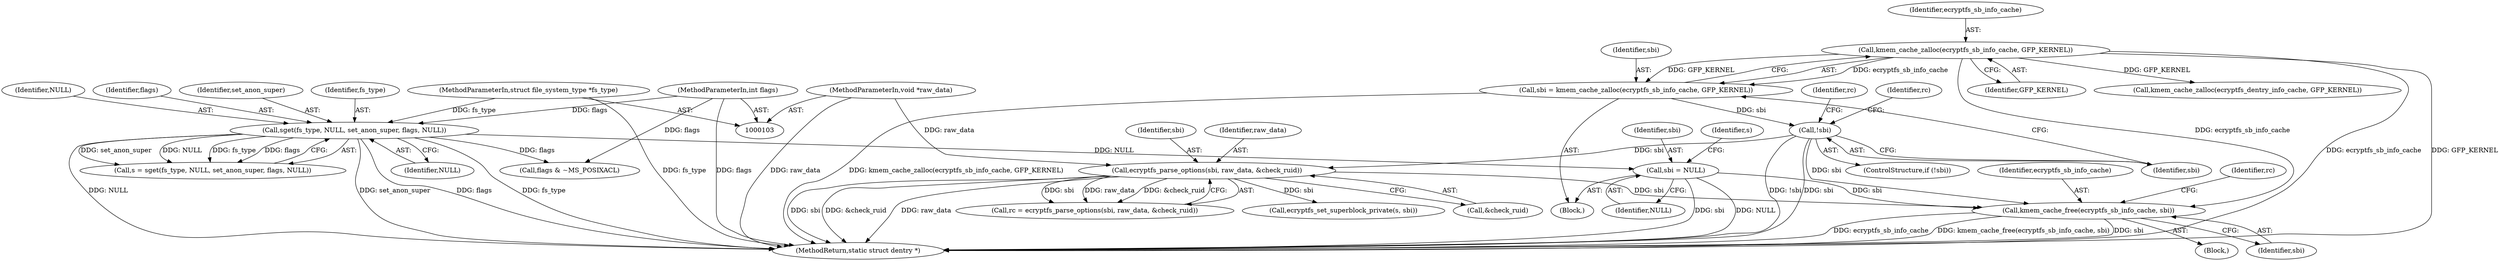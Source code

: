 digraph "0_linux_69c433ed2ecd2d3264efd7afec4439524b319121@API" {
"1000424" [label="(Call,kmem_cache_free(ecryptfs_sb_info_cache, sbi))"];
"1000122" [label="(Call,kmem_cache_zalloc(ecryptfs_sb_info_cache, GFP_KERNEL))"];
"1000188" [label="(Call,sbi = NULL)"];
"1000150" [label="(Call,sget(fs_type, NULL, set_anon_super, flags, NULL))"];
"1000104" [label="(MethodParameterIn,struct file_system_type *fs_type)"];
"1000105" [label="(MethodParameterIn,int flags)"];
"1000126" [label="(Call,!sbi)"];
"1000120" [label="(Call,sbi = kmem_cache_zalloc(ecryptfs_sb_info_cache, GFP_KERNEL))"];
"1000136" [label="(Call,ecryptfs_parse_options(sbi, raw_data, &check_ruid))"];
"1000107" [label="(MethodParameterIn,void *raw_data)"];
"1000108" [label="(Block,)"];
"1000189" [label="(Identifier,sbi)"];
"1000130" [label="(Identifier,rc)"];
"1000418" [label="(Block,)"];
"1000125" [label="(ControlStructure,if (!sbi))"];
"1000138" [label="(Identifier,raw_data)"];
"1000151" [label="(Identifier,fs_type)"];
"1000136" [label="(Call,ecryptfs_parse_options(sbi, raw_data, &check_ruid))"];
"1000120" [label="(Call,sbi = kmem_cache_zalloc(ecryptfs_sb_info_cache, GFP_KERNEL))"];
"1000425" [label="(Identifier,ecryptfs_sb_info_cache)"];
"1000127" [label="(Identifier,sbi)"];
"1000426" [label="(Identifier,sbi)"];
"1000124" [label="(Identifier,GFP_KERNEL)"];
"1000193" [label="(Identifier,s)"];
"1000135" [label="(Identifier,rc)"];
"1000123" [label="(Identifier,ecryptfs_sb_info_cache)"];
"1000190" [label="(Identifier,NULL)"];
"1000424" [label="(Call,kmem_cache_free(ecryptfs_sb_info_cache, sbi))"];
"1000137" [label="(Identifier,sbi)"];
"1000150" [label="(Call,sget(fs_type, NULL, set_anon_super, flags, NULL))"];
"1000152" [label="(Identifier,NULL)"];
"1000269" [label="(Call,flags & ~MS_POSIXACL)"];
"1000107" [label="(MethodParameterIn,void *raw_data)"];
"1000381" [label="(Call,kmem_cache_zalloc(ecryptfs_dentry_info_cache, GFP_KERNEL))"];
"1000134" [label="(Call,rc = ecryptfs_parse_options(sbi, raw_data, &check_ruid))"];
"1000177" [label="(Call,ecryptfs_set_superblock_private(s, sbi))"];
"1000148" [label="(Call,s = sget(fs_type, NULL, set_anon_super, flags, NULL))"];
"1000155" [label="(Identifier,NULL)"];
"1000122" [label="(Call,kmem_cache_zalloc(ecryptfs_sb_info_cache, GFP_KERNEL))"];
"1000154" [label="(Identifier,flags)"];
"1000429" [label="(Identifier,rc)"];
"1000139" [label="(Call,&check_ruid)"];
"1000430" [label="(MethodReturn,static struct dentry *)"];
"1000126" [label="(Call,!sbi)"];
"1000104" [label="(MethodParameterIn,struct file_system_type *fs_type)"];
"1000153" [label="(Identifier,set_anon_super)"];
"1000105" [label="(MethodParameterIn,int flags)"];
"1000121" [label="(Identifier,sbi)"];
"1000188" [label="(Call,sbi = NULL)"];
"1000424" -> "1000418"  [label="AST: "];
"1000424" -> "1000426"  [label="CFG: "];
"1000425" -> "1000424"  [label="AST: "];
"1000426" -> "1000424"  [label="AST: "];
"1000429" -> "1000424"  [label="CFG: "];
"1000424" -> "1000430"  [label="DDG: sbi"];
"1000424" -> "1000430"  [label="DDG: ecryptfs_sb_info_cache"];
"1000424" -> "1000430"  [label="DDG: kmem_cache_free(ecryptfs_sb_info_cache, sbi)"];
"1000122" -> "1000424"  [label="DDG: ecryptfs_sb_info_cache"];
"1000188" -> "1000424"  [label="DDG: sbi"];
"1000126" -> "1000424"  [label="DDG: sbi"];
"1000136" -> "1000424"  [label="DDG: sbi"];
"1000122" -> "1000120"  [label="AST: "];
"1000122" -> "1000124"  [label="CFG: "];
"1000123" -> "1000122"  [label="AST: "];
"1000124" -> "1000122"  [label="AST: "];
"1000120" -> "1000122"  [label="CFG: "];
"1000122" -> "1000430"  [label="DDG: ecryptfs_sb_info_cache"];
"1000122" -> "1000430"  [label="DDG: GFP_KERNEL"];
"1000122" -> "1000120"  [label="DDG: ecryptfs_sb_info_cache"];
"1000122" -> "1000120"  [label="DDG: GFP_KERNEL"];
"1000122" -> "1000381"  [label="DDG: GFP_KERNEL"];
"1000188" -> "1000108"  [label="AST: "];
"1000188" -> "1000190"  [label="CFG: "];
"1000189" -> "1000188"  [label="AST: "];
"1000190" -> "1000188"  [label="AST: "];
"1000193" -> "1000188"  [label="CFG: "];
"1000188" -> "1000430"  [label="DDG: NULL"];
"1000188" -> "1000430"  [label="DDG: sbi"];
"1000150" -> "1000188"  [label="DDG: NULL"];
"1000150" -> "1000148"  [label="AST: "];
"1000150" -> "1000155"  [label="CFG: "];
"1000151" -> "1000150"  [label="AST: "];
"1000152" -> "1000150"  [label="AST: "];
"1000153" -> "1000150"  [label="AST: "];
"1000154" -> "1000150"  [label="AST: "];
"1000155" -> "1000150"  [label="AST: "];
"1000148" -> "1000150"  [label="CFG: "];
"1000150" -> "1000430"  [label="DDG: fs_type"];
"1000150" -> "1000430"  [label="DDG: NULL"];
"1000150" -> "1000430"  [label="DDG: set_anon_super"];
"1000150" -> "1000430"  [label="DDG: flags"];
"1000150" -> "1000148"  [label="DDG: set_anon_super"];
"1000150" -> "1000148"  [label="DDG: NULL"];
"1000150" -> "1000148"  [label="DDG: fs_type"];
"1000150" -> "1000148"  [label="DDG: flags"];
"1000104" -> "1000150"  [label="DDG: fs_type"];
"1000105" -> "1000150"  [label="DDG: flags"];
"1000150" -> "1000269"  [label="DDG: flags"];
"1000104" -> "1000103"  [label="AST: "];
"1000104" -> "1000430"  [label="DDG: fs_type"];
"1000105" -> "1000103"  [label="AST: "];
"1000105" -> "1000430"  [label="DDG: flags"];
"1000105" -> "1000269"  [label="DDG: flags"];
"1000126" -> "1000125"  [label="AST: "];
"1000126" -> "1000127"  [label="CFG: "];
"1000127" -> "1000126"  [label="AST: "];
"1000130" -> "1000126"  [label="CFG: "];
"1000135" -> "1000126"  [label="CFG: "];
"1000126" -> "1000430"  [label="DDG: !sbi"];
"1000126" -> "1000430"  [label="DDG: sbi"];
"1000120" -> "1000126"  [label="DDG: sbi"];
"1000126" -> "1000136"  [label="DDG: sbi"];
"1000120" -> "1000108"  [label="AST: "];
"1000121" -> "1000120"  [label="AST: "];
"1000127" -> "1000120"  [label="CFG: "];
"1000120" -> "1000430"  [label="DDG: kmem_cache_zalloc(ecryptfs_sb_info_cache, GFP_KERNEL)"];
"1000136" -> "1000134"  [label="AST: "];
"1000136" -> "1000139"  [label="CFG: "];
"1000137" -> "1000136"  [label="AST: "];
"1000138" -> "1000136"  [label="AST: "];
"1000139" -> "1000136"  [label="AST: "];
"1000134" -> "1000136"  [label="CFG: "];
"1000136" -> "1000430"  [label="DDG: &check_ruid"];
"1000136" -> "1000430"  [label="DDG: raw_data"];
"1000136" -> "1000430"  [label="DDG: sbi"];
"1000136" -> "1000134"  [label="DDG: sbi"];
"1000136" -> "1000134"  [label="DDG: raw_data"];
"1000136" -> "1000134"  [label="DDG: &check_ruid"];
"1000107" -> "1000136"  [label="DDG: raw_data"];
"1000136" -> "1000177"  [label="DDG: sbi"];
"1000107" -> "1000103"  [label="AST: "];
"1000107" -> "1000430"  [label="DDG: raw_data"];
}

